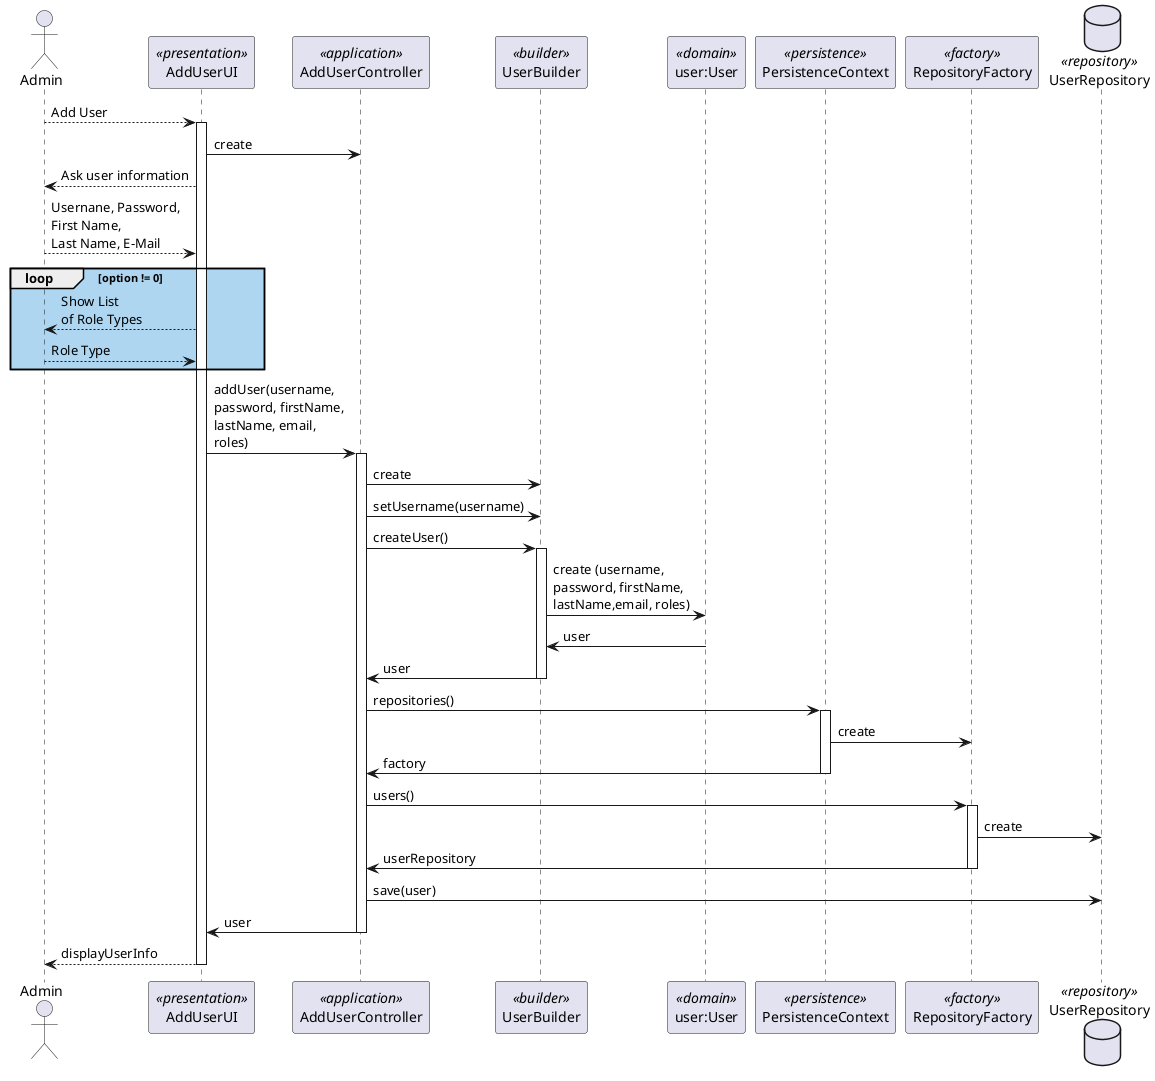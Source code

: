 @startuml
skinparam linetype ortho
skinparam package {
  BackgroundColor #AED6F1
  BorderColor Black
}


actor Admin as Actor
participant AddUserUI as UI <<presentation>>
participant AddUserController as Controller <<application>>
participant UserBuilder as Builder <<builder>>
participant "user:User" as Domain <<domain>>
participant PersistenceContext as Persistence <<persistence>>
participant RepositoryFactory as Factory <<factory>>
database UserRepository as Repository <<repository>>

Actor --> UI: Add User
activate UI
    UI -> Controller: create
    UI --> Actor: Ask user information
    Actor --> UI: Usernane, Password,\nFirst Name,\nLast Name, E-Mail

    loop option != 0
        UI --> Actor: Show List\nof Role Types
        Actor --> UI: Role Type
    end

    UI -> Controller: addUser(username, \npassword, firstName,\nlastName, email, \nroles)
    activate Controller
        Controller -> Builder: create
        Controller -> Builder:setUsername(username)


        Controller -> Builder:createUser()
        activate Builder
            Builder -> Domain: create (username,\npassword, firstName,\nlastName,email, roles)
            Domain->Builder: user
            Builder -> Controller:user
        deactivate Builder

        Controller -> Persistence: repositories()
        activate Persistence
            Persistence -> Factory: create
            Persistence -> Controller: factory
        deactivate Persistence

        Controller -> Factory: users()
        activate Factory
            Factory -> Repository: create
            Factory -> Controller: userRepository
        deactivate Factory

        Controller->Repository:save(user)
        Controller->UI: user
    deactivate Controller

        UI-->Actor: displayUserInfo
deactivate UI
@enduml